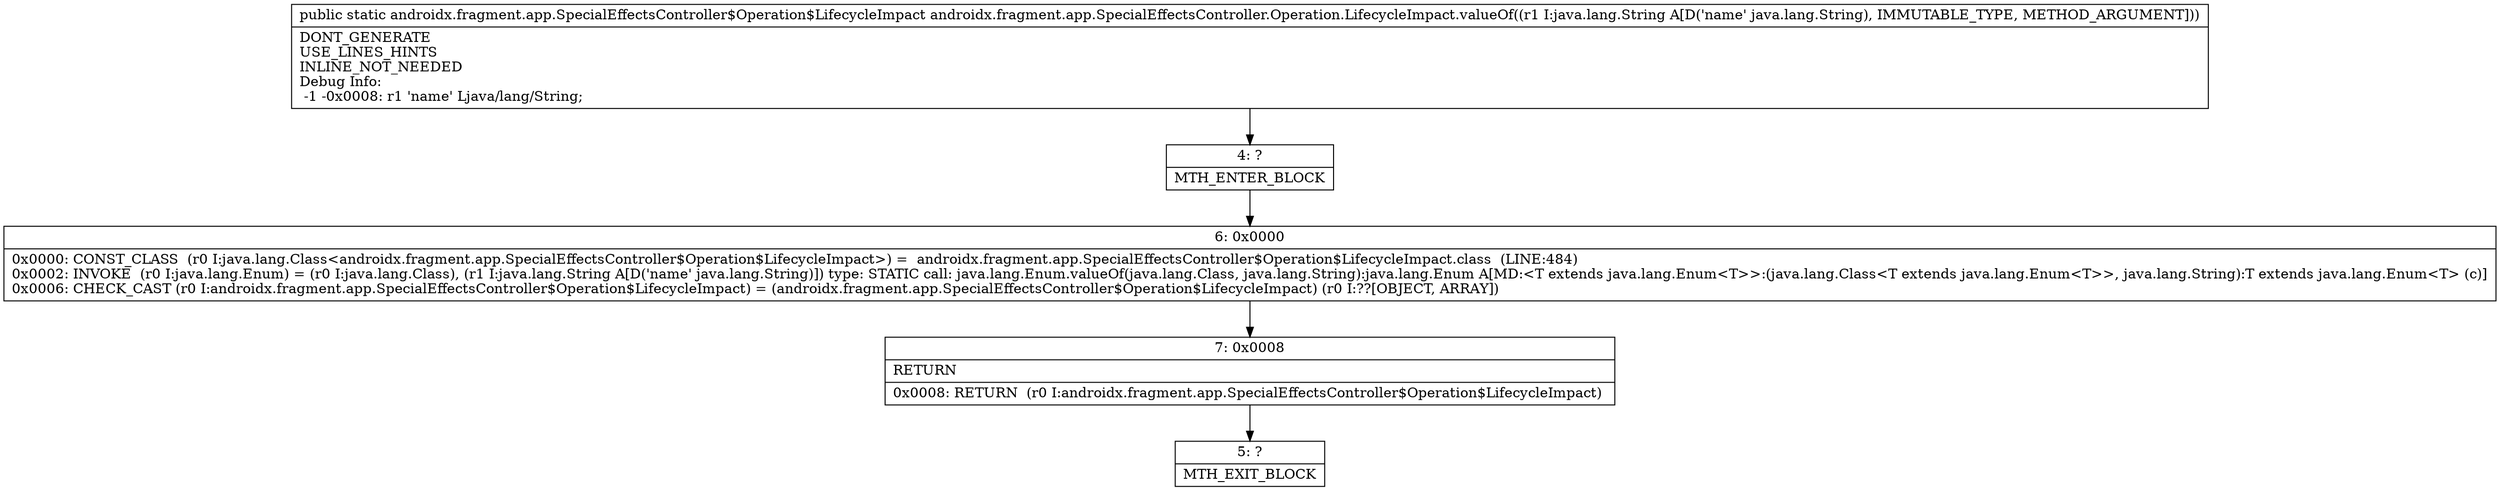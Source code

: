 digraph "CFG forandroidx.fragment.app.SpecialEffectsController.Operation.LifecycleImpact.valueOf(Ljava\/lang\/String;)Landroidx\/fragment\/app\/SpecialEffectsController$Operation$LifecycleImpact;" {
Node_4 [shape=record,label="{4\:\ ?|MTH_ENTER_BLOCK\l}"];
Node_6 [shape=record,label="{6\:\ 0x0000|0x0000: CONST_CLASS  (r0 I:java.lang.Class\<androidx.fragment.app.SpecialEffectsController$Operation$LifecycleImpact\>) =  androidx.fragment.app.SpecialEffectsController$Operation$LifecycleImpact.class  (LINE:484)\l0x0002: INVOKE  (r0 I:java.lang.Enum) = (r0 I:java.lang.Class), (r1 I:java.lang.String A[D('name' java.lang.String)]) type: STATIC call: java.lang.Enum.valueOf(java.lang.Class, java.lang.String):java.lang.Enum A[MD:\<T extends java.lang.Enum\<T\>\>:(java.lang.Class\<T extends java.lang.Enum\<T\>\>, java.lang.String):T extends java.lang.Enum\<T\> (c)]\l0x0006: CHECK_CAST (r0 I:androidx.fragment.app.SpecialEffectsController$Operation$LifecycleImpact) = (androidx.fragment.app.SpecialEffectsController$Operation$LifecycleImpact) (r0 I:??[OBJECT, ARRAY]) \l}"];
Node_7 [shape=record,label="{7\:\ 0x0008|RETURN\l|0x0008: RETURN  (r0 I:androidx.fragment.app.SpecialEffectsController$Operation$LifecycleImpact) \l}"];
Node_5 [shape=record,label="{5\:\ ?|MTH_EXIT_BLOCK\l}"];
MethodNode[shape=record,label="{public static androidx.fragment.app.SpecialEffectsController$Operation$LifecycleImpact androidx.fragment.app.SpecialEffectsController.Operation.LifecycleImpact.valueOf((r1 I:java.lang.String A[D('name' java.lang.String), IMMUTABLE_TYPE, METHOD_ARGUMENT]))  | DONT_GENERATE\lUSE_LINES_HINTS\lINLINE_NOT_NEEDED\lDebug Info:\l  \-1 \-0x0008: r1 'name' Ljava\/lang\/String;\l}"];
MethodNode -> Node_4;Node_4 -> Node_6;
Node_6 -> Node_7;
Node_7 -> Node_5;
}

